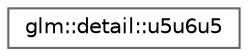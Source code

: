 digraph "Graphical Class Hierarchy"
{
 // LATEX_PDF_SIZE
  bgcolor="transparent";
  edge [fontname=Helvetica,fontsize=10,labelfontname=Helvetica,labelfontsize=10];
  node [fontname=Helvetica,fontsize=10,shape=box,height=0.2,width=0.4];
  rankdir="LR";
  Node0 [id="Node000000",label="glm::detail::u5u6u5",height=0.2,width=0.4,color="grey40", fillcolor="white", style="filled",URL="$unionglm_1_1detail_1_1u5u6u5.html",tooltip=" "];
}
